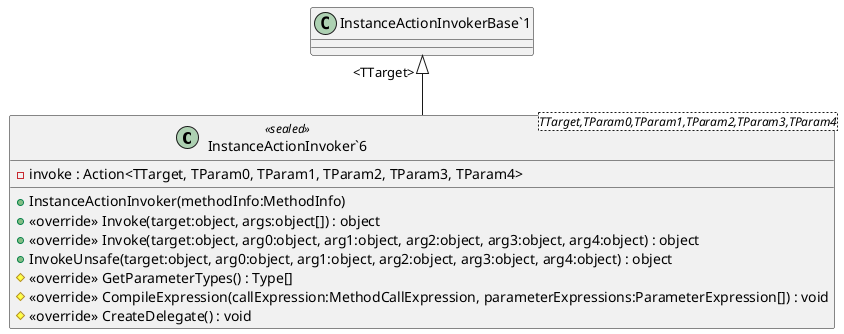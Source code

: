 @startuml
class "InstanceActionInvoker`6"<TTarget,TParam0,TParam1,TParam2,TParam3,TParam4> <<sealed>> {
    + InstanceActionInvoker(methodInfo:MethodInfo)
    - invoke : Action<TTarget, TParam0, TParam1, TParam2, TParam3, TParam4>
    + <<override>> Invoke(target:object, args:object[]) : object
    + <<override>> Invoke(target:object, arg0:object, arg1:object, arg2:object, arg3:object, arg4:object) : object
    + InvokeUnsafe(target:object, arg0:object, arg1:object, arg2:object, arg3:object, arg4:object) : object
    # <<override>> GetParameterTypes() : Type[]
    # <<override>> CompileExpression(callExpression:MethodCallExpression, parameterExpressions:ParameterExpression[]) : void
    # <<override>> CreateDelegate() : void
}
"InstanceActionInvokerBase`1" "<TTarget>" <|-- "InstanceActionInvoker`6"
@enduml
